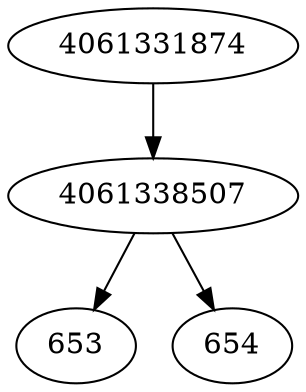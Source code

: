 strict digraph  {
4061331874;
4061338507;
653;
654;
4061331874 -> 4061338507;
4061338507 -> 653;
4061338507 -> 654;
}
